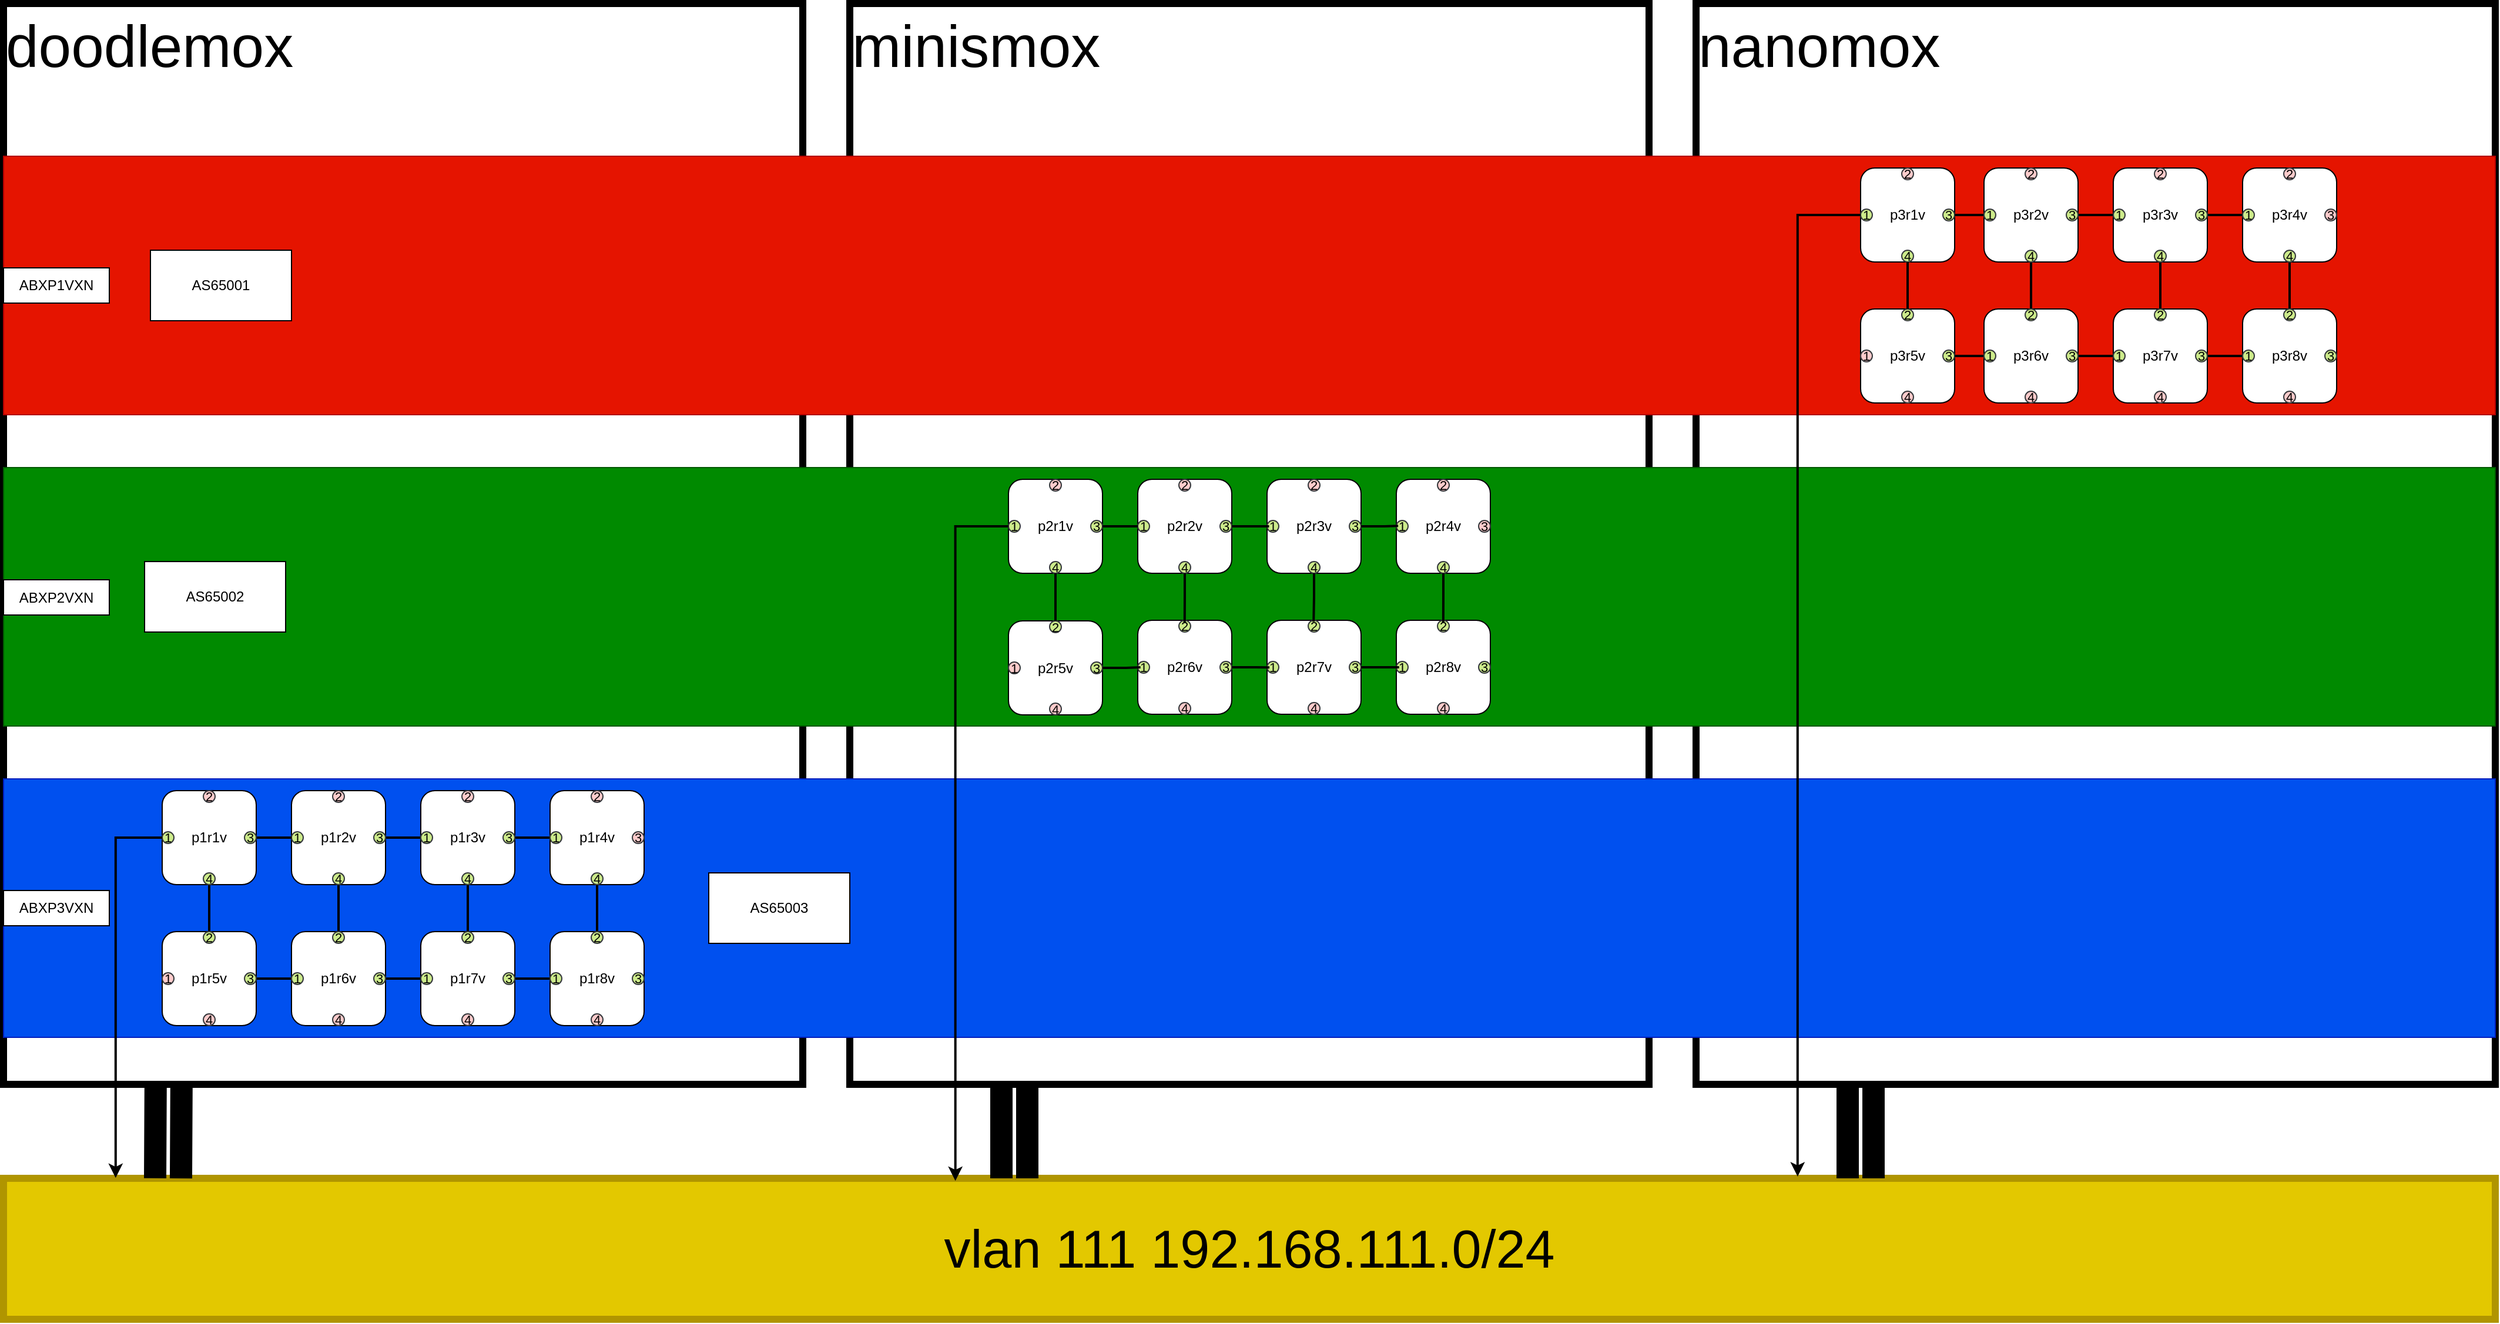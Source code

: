 <mxfile version="22.1.11" type="device" pages="2">
  <diagram name="Seite-1" id="6UvOKlu15-c2GeYOwIyS">
    <mxGraphModel dx="4298" dy="2127" grid="1" gridSize="10" guides="1" tooltips="1" connect="1" arrows="1" fold="1" page="1" pageScale="1" pageWidth="827" pageHeight="1169" math="0" shadow="0">
      <root>
        <mxCell id="0" />
        <mxCell id="1" parent="0" />
        <mxCell id="hHdZRXitBn-5caflbpVJ-1" value="doodlemox" style="rounded=0;whiteSpace=wrap;html=1;align=left;verticalAlign=top;fontSize=50;strokeWidth=6;" parent="1" vertex="1">
          <mxGeometry x="-240" y="80" width="680" height="920" as="geometry" />
        </mxCell>
        <mxCell id="hHdZRXitBn-5caflbpVJ-2" value="minismox" style="rounded=0;whiteSpace=wrap;html=1;fontSize=50;align=left;verticalAlign=top;strokeWidth=6;" parent="1" vertex="1">
          <mxGeometry x="480" y="80" width="680" height="920" as="geometry" />
        </mxCell>
        <mxCell id="hHdZRXitBn-5caflbpVJ-3" value="nanomox" style="rounded=0;whiteSpace=wrap;html=1;fontSize=50;align=left;verticalAlign=top;strokeWidth=6;" parent="1" vertex="1">
          <mxGeometry x="1200" y="80" width="680" height="920" as="geometry" />
        </mxCell>
        <mxCell id="hHdZRXitBn-5caflbpVJ-33" value="vlan 111 192.168.111.0/24" style="rounded=0;whiteSpace=wrap;html=1;fontSize=45;points=[[0,0,0,0,0],[0,0.25,0,0,0],[0,0.5,0,0,0],[0,0.75,0,0,0],[0,1,0,0,0],[0.25,0,0,0,0],[0.25,1,0,0,0],[0.5,0,0,0,0],[0.5,1,0,0,0],[0.75,0,0,0,0],[0.75,1,0,0,0],[1,0,0,0,0],[1,0.25,0,0,0],[1,0.5,0,0,0],[1,0.75,0,0,0],[1,1,0,0,0]];strokeWidth=6;fillColor=#e3c800;fontColor=#000000;strokeColor=#B09500;" parent="1" vertex="1">
          <mxGeometry x="-240" y="1080" width="2120" height="120" as="geometry" />
        </mxCell>
        <mxCell id="hHdZRXitBn-5caflbpVJ-34" value="" style="endArrow=none;html=1;rounded=0;strokeWidth=19;shape=link;entryX=0.25;entryY=1;entryDx=0;entryDy=0;exitX=0.08;exitY=0;exitDx=0;exitDy=0;exitPerimeter=0;" parent="1" edge="1">
          <mxGeometry width="50" height="50" relative="1" as="geometry">
            <mxPoint x="-100.0" y="1080" as="sourcePoint" />
            <mxPoint x="-99.6" y="1000" as="targetPoint" />
          </mxGeometry>
        </mxCell>
        <mxCell id="hHdZRXitBn-5caflbpVJ-36" value="" style="endArrow=none;html=1;rounded=0;strokeWidth=19;shape=link;entryX=0.25;entryY=1;entryDx=0;entryDy=0;" parent="1" edge="1">
          <mxGeometry width="50" height="50" relative="1" as="geometry">
            <mxPoint x="620" y="1080" as="sourcePoint" />
            <mxPoint x="620.0" y="1000" as="targetPoint" />
          </mxGeometry>
        </mxCell>
        <mxCell id="hHdZRXitBn-5caflbpVJ-37" value="" style="endArrow=none;html=1;rounded=0;strokeWidth=19;shape=link;entryX=0.25;entryY=1;entryDx=0;entryDy=0;" parent="1" edge="1">
          <mxGeometry width="50" height="50" relative="1" as="geometry">
            <mxPoint x="1340" y="1080" as="sourcePoint" />
            <mxPoint x="1340" y="1000" as="targetPoint" />
          </mxGeometry>
        </mxCell>
        <mxCell id="hHdZRXitBn-5caflbpVJ-41" value="" style="group;fillColor=#e51400;fontColor=#ffffff;strokeColor=#B20000;" parent="1" vertex="1" connectable="0">
          <mxGeometry x="-240" y="210" width="2120" height="220" as="geometry" />
        </mxCell>
        <mxCell id="hHdZRXitBn-5caflbpVJ-5" value="" style="rounded=0;whiteSpace=wrap;html=1;fillColor=#e51400;strokeColor=#B20000;fontColor=#ffffff;" parent="hHdZRXitBn-5caflbpVJ-41" vertex="1">
          <mxGeometry width="2120" height="220" as="geometry" />
        </mxCell>
        <mxCell id="hHdZRXitBn-5caflbpVJ-38" value="ABXP1VXN" style="rounded=0;whiteSpace=wrap;html=1;" parent="hHdZRXitBn-5caflbpVJ-41" vertex="1">
          <mxGeometry y="95" width="90" height="30" as="geometry" />
        </mxCell>
        <mxCell id="hHdZRXitBn-5caflbpVJ-183" value="" style="group" parent="hHdZRXitBn-5caflbpVJ-41" vertex="1" connectable="0">
          <mxGeometry x="1580" y="10" width="80" height="80" as="geometry" />
        </mxCell>
        <mxCell id="hHdZRXitBn-5caflbpVJ-25" value="p3r1v" style="rounded=1;whiteSpace=wrap;html=1;" parent="hHdZRXitBn-5caflbpVJ-183" vertex="1">
          <mxGeometry width="80" height="80" as="geometry" />
        </mxCell>
        <mxCell id="hHdZRXitBn-5caflbpVJ-74" value="1" style="ellipse;whiteSpace=wrap;html=1;aspect=fixed;fontFamily=Helvetica;fontSize=11;fillColor=#cdeb8b;strokeColor=#36393d;" parent="hHdZRXitBn-5caflbpVJ-183" vertex="1">
          <mxGeometry y="35" width="10" height="10" as="geometry" />
        </mxCell>
        <mxCell id="hHdZRXitBn-5caflbpVJ-75" value="2" style="ellipse;whiteSpace=wrap;html=1;aspect=fixed;fontFamily=Helvetica;fontSize=11;fillColor=#ffcccc;strokeColor=#36393d;" parent="hHdZRXitBn-5caflbpVJ-183" vertex="1">
          <mxGeometry x="35" width="10" height="10" as="geometry" />
        </mxCell>
        <mxCell id="hHdZRXitBn-5caflbpVJ-78" value="3" style="ellipse;whiteSpace=wrap;html=1;aspect=fixed;fontFamily=Helvetica;fontSize=11;fillColor=#cdeb8b;strokeColor=#36393d;" parent="hHdZRXitBn-5caflbpVJ-183" vertex="1">
          <mxGeometry x="70" y="35" width="10" height="10" as="geometry" />
        </mxCell>
        <mxCell id="hHdZRXitBn-5caflbpVJ-79" value="4" style="ellipse;whiteSpace=wrap;html=1;aspect=fixed;fontFamily=Helvetica;fontSize=11;fillColor=#cdeb8b;strokeColor=#36393d;" parent="hHdZRXitBn-5caflbpVJ-183" vertex="1">
          <mxGeometry x="35" y="70" width="10" height="10" as="geometry" />
        </mxCell>
        <mxCell id="hHdZRXitBn-5caflbpVJ-184" value="" style="group" parent="hHdZRXitBn-5caflbpVJ-41" vertex="1" connectable="0">
          <mxGeometry x="1580" y="130" width="80" height="80" as="geometry" />
        </mxCell>
        <mxCell id="hHdZRXitBn-5caflbpVJ-29" value="p3r5v" style="rounded=1;whiteSpace=wrap;html=1;" parent="hHdZRXitBn-5caflbpVJ-184" vertex="1">
          <mxGeometry width="80" height="80" as="geometry" />
        </mxCell>
        <mxCell id="hHdZRXitBn-5caflbpVJ-176" value="2" style="ellipse;whiteSpace=wrap;html=1;aspect=fixed;fontFamily=Helvetica;fontSize=11;fillColor=#cdeb8b;strokeColor=#36393d;" parent="hHdZRXitBn-5caflbpVJ-184" vertex="1">
          <mxGeometry x="35" width="10" height="10" as="geometry" />
        </mxCell>
        <mxCell id="hHdZRXitBn-5caflbpVJ-177" value="1" style="ellipse;whiteSpace=wrap;html=1;aspect=fixed;fontFamily=Helvetica;fontSize=11;fillColor=#ffcccc;strokeColor=#36393d;" parent="hHdZRXitBn-5caflbpVJ-184" vertex="1">
          <mxGeometry y="35" width="10" height="10" as="geometry" />
        </mxCell>
        <mxCell id="hHdZRXitBn-5caflbpVJ-178" value="4" style="ellipse;whiteSpace=wrap;html=1;aspect=fixed;fontFamily=Helvetica;fontSize=11;fillColor=#ffcccc;strokeColor=#36393d;" parent="hHdZRXitBn-5caflbpVJ-184" vertex="1">
          <mxGeometry x="35" y="70" width="10" height="10" as="geometry" />
        </mxCell>
        <mxCell id="hHdZRXitBn-5caflbpVJ-179" value="3" style="ellipse;whiteSpace=wrap;html=1;aspect=fixed;fontFamily=Helvetica;fontSize=11;fillColor=#cdeb8b;strokeColor=#36393d;" parent="hHdZRXitBn-5caflbpVJ-184" vertex="1">
          <mxGeometry x="70" y="35" width="10" height="10" as="geometry" />
        </mxCell>
        <mxCell id="hHdZRXitBn-5caflbpVJ-71" value="" style="edgeStyle=orthogonalEdgeStyle;shape=connector;rounded=0;orthogonalLoop=1;jettySize=auto;html=1;labelBackgroundColor=default;strokeColor=default;strokeWidth=2;align=center;verticalAlign=middle;fontFamily=Helvetica;fontSize=11;fontColor=default;endArrow=none;endFill=0;" parent="hHdZRXitBn-5caflbpVJ-41" source="hHdZRXitBn-5caflbpVJ-29" target="hHdZRXitBn-5caflbpVJ-25" edge="1">
          <mxGeometry relative="1" as="geometry" />
        </mxCell>
        <mxCell id="L8WDKNVMCZqGO0eqc8PA-5" value="AS65001" style="rounded=0;whiteSpace=wrap;html=1;" vertex="1" parent="hHdZRXitBn-5caflbpVJ-41">
          <mxGeometry x="125" y="80" width="120" height="60" as="geometry" />
        </mxCell>
        <mxCell id="hHdZRXitBn-5caflbpVJ-42" value="" style="group;fillColor=#008a00;fontColor=#ffffff;strokeColor=#005700;" parent="1" vertex="1" connectable="0">
          <mxGeometry x="-240" y="475" width="2120" height="220" as="geometry" />
        </mxCell>
        <mxCell id="hHdZRXitBn-5caflbpVJ-6" value="" style="rounded=0;whiteSpace=wrap;html=1;fillColor=#008a00;strokeColor=#005700;fontColor=#ffffff;" parent="hHdZRXitBn-5caflbpVJ-42" vertex="1">
          <mxGeometry width="2120" height="220" as="geometry" />
        </mxCell>
        <mxCell id="hHdZRXitBn-5caflbpVJ-39" value="ABXP2VXN" style="rounded=0;whiteSpace=wrap;html=1;" parent="hHdZRXitBn-5caflbpVJ-42" vertex="1">
          <mxGeometry y="95.5" width="90" height="30" as="geometry" />
        </mxCell>
        <mxCell id="hHdZRXitBn-5caflbpVJ-200" value="" style="group" parent="hHdZRXitBn-5caflbpVJ-42" vertex="1" connectable="0">
          <mxGeometry x="855" y="130.5" width="80" height="80" as="geometry" />
        </mxCell>
        <mxCell id="hHdZRXitBn-5caflbpVJ-21" value="p2r5v" style="rounded=1;whiteSpace=wrap;html=1;" parent="hHdZRXitBn-5caflbpVJ-200" vertex="1">
          <mxGeometry width="80" height="80" as="geometry" />
        </mxCell>
        <mxCell id="hHdZRXitBn-5caflbpVJ-156" value="1" style="ellipse;whiteSpace=wrap;html=1;aspect=fixed;fontFamily=Helvetica;fontSize=11;fillColor=#ffcccc;strokeColor=#36393d;" parent="hHdZRXitBn-5caflbpVJ-200" vertex="1">
          <mxGeometry y="35" width="10" height="10" as="geometry" />
        </mxCell>
        <mxCell id="hHdZRXitBn-5caflbpVJ-157" value="2" style="ellipse;whiteSpace=wrap;html=1;aspect=fixed;fontFamily=Helvetica;fontSize=11;fillColor=#cdeb8b;strokeColor=#36393d;" parent="hHdZRXitBn-5caflbpVJ-200" vertex="1">
          <mxGeometry x="35" width="10" height="10" as="geometry" />
        </mxCell>
        <mxCell id="hHdZRXitBn-5caflbpVJ-158" value="3" style="ellipse;whiteSpace=wrap;html=1;aspect=fixed;fontFamily=Helvetica;fontSize=11;fillColor=#cdeb8b;strokeColor=#36393d;" parent="hHdZRXitBn-5caflbpVJ-200" vertex="1">
          <mxGeometry x="70" y="35" width="10" height="10" as="geometry" />
        </mxCell>
        <mxCell id="hHdZRXitBn-5caflbpVJ-159" value="4" style="ellipse;whiteSpace=wrap;html=1;aspect=fixed;fontFamily=Helvetica;fontSize=11;fillColor=#ffcccc;strokeColor=#36393d;" parent="hHdZRXitBn-5caflbpVJ-200" vertex="1">
          <mxGeometry x="35" y="70" width="10" height="10" as="geometry" />
        </mxCell>
        <mxCell id="L8WDKNVMCZqGO0eqc8PA-6" value="AS65002" style="rounded=0;whiteSpace=wrap;html=1;" vertex="1" parent="hHdZRXitBn-5caflbpVJ-42">
          <mxGeometry x="120" y="80" width="120" height="60" as="geometry" />
        </mxCell>
        <mxCell id="hHdZRXitBn-5caflbpVJ-43" value="" style="group;fillColor=#0050ef;fontColor=#ffffff;strokeColor=#001DBC;" parent="1" vertex="1" connectable="0">
          <mxGeometry x="-240" y="740" width="2120" height="220" as="geometry" />
        </mxCell>
        <mxCell id="hHdZRXitBn-5caflbpVJ-7" value="" style="rounded=0;whiteSpace=wrap;html=1;fillColor=#0050ef;strokeColor=#001DBC;fontColor=#ffffff;" parent="hHdZRXitBn-5caflbpVJ-43" vertex="1">
          <mxGeometry width="2120" height="220" as="geometry" />
        </mxCell>
        <mxCell id="hHdZRXitBn-5caflbpVJ-40" value="ABXP3VXN" style="rounded=0;whiteSpace=wrap;html=1;" parent="hHdZRXitBn-5caflbpVJ-43" vertex="1">
          <mxGeometry y="95" width="90" height="30" as="geometry" />
        </mxCell>
        <mxCell id="L8WDKNVMCZqGO0eqc8PA-7" value="AS65003" style="rounded=0;whiteSpace=wrap;html=1;" vertex="1" parent="hHdZRXitBn-5caflbpVJ-43">
          <mxGeometry x="600" y="80" width="120" height="60" as="geometry" />
        </mxCell>
        <mxCell id="hHdZRXitBn-5caflbpVJ-44" value="" style="edgeStyle=orthogonalEdgeStyle;rounded=0;orthogonalLoop=1;jettySize=auto;html=1;endArrow=none;endFill=0;strokeWidth=2;" parent="1" source="hHdZRXitBn-5caflbpVJ-9" target="hHdZRXitBn-5caflbpVJ-13" edge="1">
          <mxGeometry relative="1" as="geometry" />
        </mxCell>
        <mxCell id="hHdZRXitBn-5caflbpVJ-46" value="" style="edgeStyle=orthogonalEdgeStyle;shape=connector;rounded=0;orthogonalLoop=1;jettySize=auto;html=1;labelBackgroundColor=default;strokeColor=default;strokeWidth=2;align=center;verticalAlign=middle;fontFamily=Helvetica;fontSize=11;fontColor=default;endArrow=none;endFill=0;" parent="1" source="hHdZRXitBn-5caflbpVJ-10" target="hHdZRXitBn-5caflbpVJ-11" edge="1">
          <mxGeometry relative="1" as="geometry" />
        </mxCell>
        <mxCell id="hHdZRXitBn-5caflbpVJ-47" value="" style="edgeStyle=orthogonalEdgeStyle;shape=connector;rounded=0;orthogonalLoop=1;jettySize=auto;html=1;labelBackgroundColor=default;strokeColor=default;strokeWidth=2;align=center;verticalAlign=middle;fontFamily=Helvetica;fontSize=11;fontColor=default;endArrow=none;endFill=0;" parent="1" source="hHdZRXitBn-5caflbpVJ-11" target="hHdZRXitBn-5caflbpVJ-12" edge="1">
          <mxGeometry relative="1" as="geometry" />
        </mxCell>
        <mxCell id="hHdZRXitBn-5caflbpVJ-48" value="" style="edgeStyle=orthogonalEdgeStyle;shape=connector;rounded=0;orthogonalLoop=1;jettySize=auto;html=1;labelBackgroundColor=default;strokeColor=default;strokeWidth=2;align=center;verticalAlign=middle;fontFamily=Helvetica;fontSize=11;fontColor=default;endArrow=none;endFill=0;" parent="1" source="hHdZRXitBn-5caflbpVJ-12" target="hHdZRXitBn-5caflbpVJ-16" edge="1">
          <mxGeometry relative="1" as="geometry" />
        </mxCell>
        <mxCell id="hHdZRXitBn-5caflbpVJ-51" value="" style="edgeStyle=orthogonalEdgeStyle;shape=connector;rounded=0;orthogonalLoop=1;jettySize=auto;html=1;labelBackgroundColor=default;strokeColor=default;strokeWidth=2;align=center;verticalAlign=middle;fontFamily=Helvetica;fontSize=11;fontColor=default;endArrow=none;endFill=0;" parent="1" source="hHdZRXitBn-5caflbpVJ-14" target="hHdZRXitBn-5caflbpVJ-13" edge="1">
          <mxGeometry relative="1" as="geometry" />
        </mxCell>
        <mxCell id="hHdZRXitBn-5caflbpVJ-52" value="" style="edgeStyle=orthogonalEdgeStyle;shape=connector;rounded=0;orthogonalLoop=1;jettySize=auto;html=1;labelBackgroundColor=default;strokeColor=default;strokeWidth=2;align=center;verticalAlign=middle;fontFamily=Helvetica;fontSize=11;fontColor=default;endArrow=none;endFill=0;" parent="1" source="hHdZRXitBn-5caflbpVJ-14" target="hHdZRXitBn-5caflbpVJ-10" edge="1">
          <mxGeometry relative="1" as="geometry" />
        </mxCell>
        <mxCell id="hHdZRXitBn-5caflbpVJ-50" value="" style="edgeStyle=orthogonalEdgeStyle;shape=connector;rounded=0;orthogonalLoop=1;jettySize=auto;html=1;labelBackgroundColor=default;strokeColor=default;strokeWidth=2;align=center;verticalAlign=middle;fontFamily=Helvetica;fontSize=11;fontColor=default;endArrow=none;endFill=0;" parent="1" source="hHdZRXitBn-5caflbpVJ-15" target="hHdZRXitBn-5caflbpVJ-14" edge="1">
          <mxGeometry relative="1" as="geometry" />
        </mxCell>
        <mxCell id="hHdZRXitBn-5caflbpVJ-53" value="" style="edgeStyle=orthogonalEdgeStyle;shape=connector;rounded=0;orthogonalLoop=1;jettySize=auto;html=1;labelBackgroundColor=default;strokeColor=default;strokeWidth=2;align=center;verticalAlign=middle;fontFamily=Helvetica;fontSize=11;fontColor=default;endArrow=none;endFill=0;" parent="1" source="hHdZRXitBn-5caflbpVJ-15" target="hHdZRXitBn-5caflbpVJ-11" edge="1">
          <mxGeometry relative="1" as="geometry" />
        </mxCell>
        <mxCell id="hHdZRXitBn-5caflbpVJ-49" value="" style="edgeStyle=orthogonalEdgeStyle;shape=connector;rounded=0;orthogonalLoop=1;jettySize=auto;html=1;labelBackgroundColor=default;strokeColor=default;strokeWidth=2;align=center;verticalAlign=middle;fontFamily=Helvetica;fontSize=11;fontColor=default;endArrow=none;endFill=0;" parent="1" source="hHdZRXitBn-5caflbpVJ-16" target="hHdZRXitBn-5caflbpVJ-15" edge="1">
          <mxGeometry relative="1" as="geometry" />
        </mxCell>
        <mxCell id="hHdZRXitBn-5caflbpVJ-64" value="" style="edgeStyle=orthogonalEdgeStyle;shape=connector;rounded=0;orthogonalLoop=1;jettySize=auto;html=1;labelBackgroundColor=default;strokeColor=default;strokeWidth=2;align=center;verticalAlign=middle;fontFamily=Helvetica;fontSize=11;fontColor=default;endArrow=none;endFill=0;" parent="1" source="hHdZRXitBn-5caflbpVJ-25" target="hHdZRXitBn-5caflbpVJ-26" edge="1">
          <mxGeometry relative="1" as="geometry" />
        </mxCell>
        <mxCell id="hHdZRXitBn-5caflbpVJ-65" value="" style="edgeStyle=orthogonalEdgeStyle;shape=connector;rounded=0;orthogonalLoop=1;jettySize=auto;html=1;labelBackgroundColor=default;strokeColor=default;strokeWidth=2;align=center;verticalAlign=middle;fontFamily=Helvetica;fontSize=11;fontColor=default;endArrow=none;endFill=0;" parent="1" source="hHdZRXitBn-5caflbpVJ-26" target="hHdZRXitBn-5caflbpVJ-27" edge="1">
          <mxGeometry relative="1" as="geometry" />
        </mxCell>
        <mxCell id="hHdZRXitBn-5caflbpVJ-66" value="" style="edgeStyle=orthogonalEdgeStyle;shape=connector;rounded=0;orthogonalLoop=1;jettySize=auto;html=1;labelBackgroundColor=default;strokeColor=default;strokeWidth=2;align=center;verticalAlign=middle;fontFamily=Helvetica;fontSize=11;fontColor=default;endArrow=none;endFill=0;" parent="1" source="hHdZRXitBn-5caflbpVJ-27" target="hHdZRXitBn-5caflbpVJ-28" edge="1">
          <mxGeometry relative="1" as="geometry" />
        </mxCell>
        <mxCell id="hHdZRXitBn-5caflbpVJ-67" value="" style="edgeStyle=orthogonalEdgeStyle;shape=connector;rounded=0;orthogonalLoop=1;jettySize=auto;html=1;labelBackgroundColor=default;strokeColor=default;strokeWidth=2;align=center;verticalAlign=middle;fontFamily=Helvetica;fontSize=11;fontColor=default;endArrow=none;endFill=0;" parent="1" source="hHdZRXitBn-5caflbpVJ-28" target="hHdZRXitBn-5caflbpVJ-32" edge="1">
          <mxGeometry relative="1" as="geometry" />
        </mxCell>
        <mxCell id="hHdZRXitBn-5caflbpVJ-70" value="" style="edgeStyle=orthogonalEdgeStyle;shape=connector;rounded=0;orthogonalLoop=1;jettySize=auto;html=1;labelBackgroundColor=default;strokeColor=default;strokeWidth=2;align=center;verticalAlign=middle;fontFamily=Helvetica;fontSize=11;fontColor=default;endArrow=none;endFill=0;" parent="1" source="hHdZRXitBn-5caflbpVJ-30" target="hHdZRXitBn-5caflbpVJ-29" edge="1">
          <mxGeometry relative="1" as="geometry" />
        </mxCell>
        <mxCell id="hHdZRXitBn-5caflbpVJ-72" value="" style="edgeStyle=orthogonalEdgeStyle;shape=connector;rounded=0;orthogonalLoop=1;jettySize=auto;html=1;labelBackgroundColor=default;strokeColor=default;strokeWidth=2;align=center;verticalAlign=middle;fontFamily=Helvetica;fontSize=11;fontColor=default;endArrow=none;endFill=0;" parent="1" source="hHdZRXitBn-5caflbpVJ-30" target="hHdZRXitBn-5caflbpVJ-26" edge="1">
          <mxGeometry relative="1" as="geometry" />
        </mxCell>
        <mxCell id="hHdZRXitBn-5caflbpVJ-69" value="" style="edgeStyle=orthogonalEdgeStyle;shape=connector;rounded=0;orthogonalLoop=1;jettySize=auto;html=1;labelBackgroundColor=default;strokeColor=default;strokeWidth=2;align=center;verticalAlign=middle;fontFamily=Helvetica;fontSize=11;fontColor=default;endArrow=none;endFill=0;" parent="1" source="hHdZRXitBn-5caflbpVJ-31" target="hHdZRXitBn-5caflbpVJ-30" edge="1">
          <mxGeometry relative="1" as="geometry" />
        </mxCell>
        <mxCell id="hHdZRXitBn-5caflbpVJ-73" value="" style="edgeStyle=orthogonalEdgeStyle;shape=connector;rounded=0;orthogonalLoop=1;jettySize=auto;html=1;labelBackgroundColor=default;strokeColor=default;strokeWidth=2;align=center;verticalAlign=middle;fontFamily=Helvetica;fontSize=11;fontColor=default;endArrow=none;endFill=0;" parent="1" source="hHdZRXitBn-5caflbpVJ-31" target="hHdZRXitBn-5caflbpVJ-27" edge="1">
          <mxGeometry relative="1" as="geometry" />
        </mxCell>
        <mxCell id="hHdZRXitBn-5caflbpVJ-68" value="" style="edgeStyle=orthogonalEdgeStyle;shape=connector;rounded=0;orthogonalLoop=1;jettySize=auto;html=1;labelBackgroundColor=default;strokeColor=default;strokeWidth=2;align=center;verticalAlign=middle;fontFamily=Helvetica;fontSize=11;fontColor=default;endArrow=none;endFill=0;" parent="1" source="hHdZRXitBn-5caflbpVJ-32" target="hHdZRXitBn-5caflbpVJ-31" edge="1">
          <mxGeometry relative="1" as="geometry" />
        </mxCell>
        <mxCell id="hHdZRXitBn-5caflbpVJ-180" value="" style="group" parent="1" vertex="1" connectable="0">
          <mxGeometry x="1665" y="220" width="80" height="80" as="geometry" />
        </mxCell>
        <mxCell id="hHdZRXitBn-5caflbpVJ-28" value="p3r4v" style="rounded=1;whiteSpace=wrap;html=1;" parent="hHdZRXitBn-5caflbpVJ-180" vertex="1">
          <mxGeometry width="80" height="80" as="geometry" />
        </mxCell>
        <mxCell id="hHdZRXitBn-5caflbpVJ-128" value="1" style="ellipse;whiteSpace=wrap;html=1;aspect=fixed;fontFamily=Helvetica;fontSize=11;fillColor=#cdeb8b;strokeColor=#36393d;" parent="hHdZRXitBn-5caflbpVJ-180" vertex="1">
          <mxGeometry y="35" width="10" height="10" as="geometry" />
        </mxCell>
        <mxCell id="hHdZRXitBn-5caflbpVJ-129" value="2" style="ellipse;whiteSpace=wrap;html=1;aspect=fixed;fontFamily=Helvetica;fontSize=11;fillColor=#ffcccc;strokeColor=#36393d;" parent="hHdZRXitBn-5caflbpVJ-180" vertex="1">
          <mxGeometry x="35" width="10" height="10" as="geometry" />
        </mxCell>
        <mxCell id="hHdZRXitBn-5caflbpVJ-130" value="3" style="ellipse;whiteSpace=wrap;html=1;aspect=fixed;fontFamily=Helvetica;fontSize=11;fillColor=#ffcccc;strokeColor=#36393d;" parent="hHdZRXitBn-5caflbpVJ-180" vertex="1">
          <mxGeometry x="70" y="35" width="10" height="10" as="geometry" />
        </mxCell>
        <mxCell id="hHdZRXitBn-5caflbpVJ-131" value="4" style="ellipse;whiteSpace=wrap;html=1;aspect=fixed;fontFamily=Helvetica;fontSize=11;fillColor=#cdeb8b;strokeColor=#36393d;" parent="hHdZRXitBn-5caflbpVJ-180" vertex="1">
          <mxGeometry x="35" y="70" width="10" height="10" as="geometry" />
        </mxCell>
        <mxCell id="hHdZRXitBn-5caflbpVJ-181" value="" style="group" parent="1" vertex="1" connectable="0">
          <mxGeometry x="1555" y="220" width="80" height="80" as="geometry" />
        </mxCell>
        <mxCell id="hHdZRXitBn-5caflbpVJ-27" value="p3r3v" style="rounded=1;whiteSpace=wrap;html=1;" parent="hHdZRXitBn-5caflbpVJ-181" vertex="1">
          <mxGeometry width="80" height="80" as="geometry" />
        </mxCell>
        <mxCell id="hHdZRXitBn-5caflbpVJ-92" value="1" style="ellipse;whiteSpace=wrap;html=1;aspect=fixed;fontFamily=Helvetica;fontSize=11;fillColor=#cdeb8b;strokeColor=#36393d;" parent="hHdZRXitBn-5caflbpVJ-181" vertex="1">
          <mxGeometry y="35" width="10" height="10" as="geometry" />
        </mxCell>
        <mxCell id="hHdZRXitBn-5caflbpVJ-93" value="2" style="ellipse;whiteSpace=wrap;html=1;aspect=fixed;fontFamily=Helvetica;fontSize=11;fillColor=#ffcccc;strokeColor=#36393d;" parent="hHdZRXitBn-5caflbpVJ-181" vertex="1">
          <mxGeometry x="35" width="10" height="10" as="geometry" />
        </mxCell>
        <mxCell id="hHdZRXitBn-5caflbpVJ-94" value="3" style="ellipse;whiteSpace=wrap;html=1;aspect=fixed;fontFamily=Helvetica;fontSize=11;fillColor=#cdeb8b;strokeColor=#36393d;" parent="hHdZRXitBn-5caflbpVJ-181" vertex="1">
          <mxGeometry x="70" y="35" width="10" height="10" as="geometry" />
        </mxCell>
        <mxCell id="hHdZRXitBn-5caflbpVJ-95" value="4" style="ellipse;whiteSpace=wrap;html=1;aspect=fixed;fontFamily=Helvetica;fontSize=11;fillColor=#cdeb8b;strokeColor=#36393d;" parent="hHdZRXitBn-5caflbpVJ-181" vertex="1">
          <mxGeometry x="35" y="70" width="10" height="10" as="geometry" />
        </mxCell>
        <mxCell id="hHdZRXitBn-5caflbpVJ-182" value="" style="group" parent="1" vertex="1" connectable="0">
          <mxGeometry x="1445" y="220" width="80" height="80" as="geometry" />
        </mxCell>
        <mxCell id="hHdZRXitBn-5caflbpVJ-26" value="p3r2v" style="rounded=1;whiteSpace=wrap;html=1;" parent="hHdZRXitBn-5caflbpVJ-182" vertex="1">
          <mxGeometry width="80" height="80" as="geometry" />
        </mxCell>
        <mxCell id="hHdZRXitBn-5caflbpVJ-82" value="1" style="ellipse;whiteSpace=wrap;html=1;aspect=fixed;fontFamily=Helvetica;fontSize=11;fillColor=#cdeb8b;strokeColor=#36393d;" parent="hHdZRXitBn-5caflbpVJ-182" vertex="1">
          <mxGeometry y="35" width="10" height="10" as="geometry" />
        </mxCell>
        <mxCell id="hHdZRXitBn-5caflbpVJ-83" value="2" style="ellipse;whiteSpace=wrap;html=1;aspect=fixed;fontFamily=Helvetica;fontSize=11;fillColor=#ffcccc;strokeColor=#36393d;" parent="hHdZRXitBn-5caflbpVJ-182" vertex="1">
          <mxGeometry x="35" width="10" height="10" as="geometry" />
        </mxCell>
        <mxCell id="hHdZRXitBn-5caflbpVJ-84" value="3" style="ellipse;whiteSpace=wrap;html=1;aspect=fixed;fontFamily=Helvetica;fontSize=11;fillColor=#cdeb8b;strokeColor=#36393d;" parent="hHdZRXitBn-5caflbpVJ-182" vertex="1">
          <mxGeometry x="70" y="35" width="10" height="10" as="geometry" />
        </mxCell>
        <mxCell id="hHdZRXitBn-5caflbpVJ-85" value="4" style="ellipse;whiteSpace=wrap;html=1;aspect=fixed;fontFamily=Helvetica;fontSize=11;fillColor=#cdeb8b;strokeColor=#36393d;" parent="hHdZRXitBn-5caflbpVJ-182" vertex="1">
          <mxGeometry x="35" y="70" width="10" height="10" as="geometry" />
        </mxCell>
        <mxCell id="hHdZRXitBn-5caflbpVJ-185" value="" style="group" parent="1" vertex="1" connectable="0">
          <mxGeometry x="1445" y="340" width="80" height="80" as="geometry" />
        </mxCell>
        <mxCell id="hHdZRXitBn-5caflbpVJ-30" value="p3r6v" style="rounded=1;whiteSpace=wrap;html=1;" parent="hHdZRXitBn-5caflbpVJ-185" vertex="1">
          <mxGeometry width="80" height="80" as="geometry" />
        </mxCell>
        <mxCell id="hHdZRXitBn-5caflbpVJ-140" value="1" style="ellipse;whiteSpace=wrap;html=1;aspect=fixed;fontFamily=Helvetica;fontSize=11;fillColor=#cdeb8b;strokeColor=#36393d;" parent="hHdZRXitBn-5caflbpVJ-185" vertex="1">
          <mxGeometry y="35" width="10" height="10" as="geometry" />
        </mxCell>
        <mxCell id="hHdZRXitBn-5caflbpVJ-141" value="2" style="ellipse;whiteSpace=wrap;html=1;aspect=fixed;fontFamily=Helvetica;fontSize=11;fillColor=#cdeb8b;strokeColor=#36393d;" parent="hHdZRXitBn-5caflbpVJ-185" vertex="1">
          <mxGeometry x="35" width="10" height="10" as="geometry" />
        </mxCell>
        <mxCell id="hHdZRXitBn-5caflbpVJ-142" value="3" style="ellipse;whiteSpace=wrap;html=1;aspect=fixed;fontFamily=Helvetica;fontSize=11;fillColor=#cdeb8b;strokeColor=#36393d;" parent="hHdZRXitBn-5caflbpVJ-185" vertex="1">
          <mxGeometry x="70" y="35" width="10" height="10" as="geometry" />
        </mxCell>
        <mxCell id="hHdZRXitBn-5caflbpVJ-143" value="4" style="ellipse;whiteSpace=wrap;html=1;aspect=fixed;fontFamily=Helvetica;fontSize=11;fillColor=#ffcccc;strokeColor=#36393d;" parent="hHdZRXitBn-5caflbpVJ-185" vertex="1">
          <mxGeometry x="35" y="70" width="10" height="10" as="geometry" />
        </mxCell>
        <mxCell id="hHdZRXitBn-5caflbpVJ-186" value="" style="group" parent="1" vertex="1" connectable="0">
          <mxGeometry x="1555" y="340" width="80" height="80" as="geometry" />
        </mxCell>
        <mxCell id="hHdZRXitBn-5caflbpVJ-31" value="p3r7v" style="rounded=1;whiteSpace=wrap;html=1;" parent="hHdZRXitBn-5caflbpVJ-186" vertex="1">
          <mxGeometry width="80" height="80" as="geometry" />
        </mxCell>
        <mxCell id="hHdZRXitBn-5caflbpVJ-136" value="1" style="ellipse;whiteSpace=wrap;html=1;aspect=fixed;fontFamily=Helvetica;fontSize=11;fillColor=#cdeb8b;strokeColor=#36393d;" parent="hHdZRXitBn-5caflbpVJ-186" vertex="1">
          <mxGeometry y="35" width="10" height="10" as="geometry" />
        </mxCell>
        <mxCell id="hHdZRXitBn-5caflbpVJ-137" value="2" style="ellipse;whiteSpace=wrap;html=1;aspect=fixed;fontFamily=Helvetica;fontSize=11;fillColor=#cdeb8b;strokeColor=#36393d;" parent="hHdZRXitBn-5caflbpVJ-186" vertex="1">
          <mxGeometry x="35" width="10" height="10" as="geometry" />
        </mxCell>
        <mxCell id="hHdZRXitBn-5caflbpVJ-138" value="3" style="ellipse;whiteSpace=wrap;html=1;aspect=fixed;fontFamily=Helvetica;fontSize=11;fillColor=#cdeb8b;strokeColor=#36393d;" parent="hHdZRXitBn-5caflbpVJ-186" vertex="1">
          <mxGeometry x="70" y="35" width="10" height="10" as="geometry" />
        </mxCell>
        <mxCell id="hHdZRXitBn-5caflbpVJ-139" value="4" style="ellipse;whiteSpace=wrap;html=1;aspect=fixed;fontFamily=Helvetica;fontSize=11;fillColor=#ffcccc;strokeColor=#36393d;" parent="hHdZRXitBn-5caflbpVJ-186" vertex="1">
          <mxGeometry x="35" y="70" width="10" height="10" as="geometry" />
        </mxCell>
        <mxCell id="hHdZRXitBn-5caflbpVJ-187" value="" style="group" parent="1" vertex="1" connectable="0">
          <mxGeometry x="1665" y="340" width="80" height="80" as="geometry" />
        </mxCell>
        <mxCell id="hHdZRXitBn-5caflbpVJ-32" value="p3r8v" style="rounded=1;whiteSpace=wrap;html=1;" parent="hHdZRXitBn-5caflbpVJ-187" vertex="1">
          <mxGeometry width="80" height="80" as="geometry" />
        </mxCell>
        <mxCell id="hHdZRXitBn-5caflbpVJ-132" value="2" style="ellipse;whiteSpace=wrap;html=1;aspect=fixed;fontFamily=Helvetica;fontSize=11;fillColor=#cdeb8b;strokeColor=#36393d;" parent="hHdZRXitBn-5caflbpVJ-187" vertex="1">
          <mxGeometry x="35" width="10" height="10" as="geometry" />
        </mxCell>
        <mxCell id="hHdZRXitBn-5caflbpVJ-133" value="1" style="ellipse;whiteSpace=wrap;html=1;aspect=fixed;fontFamily=Helvetica;fontSize=11;fillColor=#cdeb8b;strokeColor=#36393d;" parent="hHdZRXitBn-5caflbpVJ-187" vertex="1">
          <mxGeometry y="35" width="10" height="10" as="geometry" />
        </mxCell>
        <mxCell id="hHdZRXitBn-5caflbpVJ-134" value="3" style="ellipse;whiteSpace=wrap;html=1;aspect=fixed;fontFamily=Helvetica;fontSize=11;fillColor=#cdeb8b;strokeColor=#36393d;" parent="hHdZRXitBn-5caflbpVJ-187" vertex="1">
          <mxGeometry x="70" y="35" width="10" height="10" as="geometry" />
        </mxCell>
        <mxCell id="hHdZRXitBn-5caflbpVJ-135" value="4" style="ellipse;whiteSpace=wrap;html=1;aspect=fixed;fontFamily=Helvetica;fontSize=11;fillColor=#ffcccc;strokeColor=#36393d;" parent="hHdZRXitBn-5caflbpVJ-187" vertex="1">
          <mxGeometry x="35" y="70" width="10" height="10" as="geometry" />
        </mxCell>
        <mxCell id="hHdZRXitBn-5caflbpVJ-188" value="" style="group" parent="1" vertex="1" connectable="0">
          <mxGeometry x="945" y="485" width="80" height="80" as="geometry" />
        </mxCell>
        <mxCell id="hHdZRXitBn-5caflbpVJ-20" value="p2r4v" style="rounded=1;whiteSpace=wrap;html=1;" parent="hHdZRXitBn-5caflbpVJ-188" vertex="1">
          <mxGeometry width="80" height="80" as="geometry" />
        </mxCell>
        <mxCell id="hHdZRXitBn-5caflbpVJ-120" value="1" style="ellipse;whiteSpace=wrap;html=1;aspect=fixed;fontFamily=Helvetica;fontSize=11;fillColor=#cdeb8b;strokeColor=#36393d;" parent="hHdZRXitBn-5caflbpVJ-188" vertex="1">
          <mxGeometry y="35" width="10" height="10" as="geometry" />
        </mxCell>
        <mxCell id="hHdZRXitBn-5caflbpVJ-121" value="2" style="ellipse;whiteSpace=wrap;html=1;aspect=fixed;fontFamily=Helvetica;fontSize=11;fillColor=#ffcccc;strokeColor=#36393d;" parent="hHdZRXitBn-5caflbpVJ-188" vertex="1">
          <mxGeometry x="35" width="10" height="10" as="geometry" />
        </mxCell>
        <mxCell id="hHdZRXitBn-5caflbpVJ-122" value="3" style="ellipse;whiteSpace=wrap;html=1;aspect=fixed;fontFamily=Helvetica;fontSize=11;fillColor=#ffcccc;strokeColor=#36393d;" parent="hHdZRXitBn-5caflbpVJ-188" vertex="1">
          <mxGeometry x="70" y="35" width="10" height="10" as="geometry" />
        </mxCell>
        <mxCell id="hHdZRXitBn-5caflbpVJ-123" value="4" style="ellipse;whiteSpace=wrap;html=1;aspect=fixed;fontFamily=Helvetica;fontSize=11;fillColor=#cdeb8b;strokeColor=#36393d;" parent="hHdZRXitBn-5caflbpVJ-188" vertex="1">
          <mxGeometry x="35" y="70" width="10" height="10" as="geometry" />
        </mxCell>
        <mxCell id="hHdZRXitBn-5caflbpVJ-189" value="" style="group" parent="1" vertex="1" connectable="0">
          <mxGeometry x="945" y="605" width="80" height="80" as="geometry" />
        </mxCell>
        <mxCell id="hHdZRXitBn-5caflbpVJ-24" value="p2r8v" style="rounded=1;whiteSpace=wrap;html=1;" parent="hHdZRXitBn-5caflbpVJ-189" vertex="1">
          <mxGeometry width="80" height="80" as="geometry" />
        </mxCell>
        <mxCell id="hHdZRXitBn-5caflbpVJ-144" value="1" style="ellipse;whiteSpace=wrap;html=1;aspect=fixed;fontFamily=Helvetica;fontSize=11;fillColor=#cdeb8b;strokeColor=#36393d;" parent="hHdZRXitBn-5caflbpVJ-189" vertex="1">
          <mxGeometry y="35" width="10" height="10" as="geometry" />
        </mxCell>
        <mxCell id="hHdZRXitBn-5caflbpVJ-145" value="2" style="ellipse;whiteSpace=wrap;html=1;aspect=fixed;fontFamily=Helvetica;fontSize=11;fillColor=#cdeb8b;strokeColor=#36393d;" parent="hHdZRXitBn-5caflbpVJ-189" vertex="1">
          <mxGeometry x="35" width="10" height="10" as="geometry" />
        </mxCell>
        <mxCell id="hHdZRXitBn-5caflbpVJ-146" value="3" style="ellipse;whiteSpace=wrap;html=1;aspect=fixed;fontFamily=Helvetica;fontSize=11;fillColor=#cdeb8b;strokeColor=#36393d;" parent="hHdZRXitBn-5caflbpVJ-189" vertex="1">
          <mxGeometry x="70" y="35" width="10" height="10" as="geometry" />
        </mxCell>
        <mxCell id="hHdZRXitBn-5caflbpVJ-147" value="4" style="ellipse;whiteSpace=wrap;html=1;aspect=fixed;fontFamily=Helvetica;fontSize=11;fillColor=#ffcccc;strokeColor=#36393d;" parent="hHdZRXitBn-5caflbpVJ-189" vertex="1">
          <mxGeometry x="35" y="70" width="10" height="10" as="geometry" />
        </mxCell>
        <mxCell id="hHdZRXitBn-5caflbpVJ-190" value="" style="group" parent="1" vertex="1" connectable="0">
          <mxGeometry x="835" y="605" width="80" height="80" as="geometry" />
        </mxCell>
        <mxCell id="hHdZRXitBn-5caflbpVJ-23" value="p2r7v" style="rounded=1;whiteSpace=wrap;html=1;" parent="hHdZRXitBn-5caflbpVJ-190" vertex="1">
          <mxGeometry width="80" height="80" as="geometry" />
        </mxCell>
        <mxCell id="hHdZRXitBn-5caflbpVJ-148" value="1" style="ellipse;whiteSpace=wrap;html=1;aspect=fixed;fontFamily=Helvetica;fontSize=11;fillColor=#cdeb8b;strokeColor=#36393d;" parent="hHdZRXitBn-5caflbpVJ-190" vertex="1">
          <mxGeometry y="35" width="10" height="10" as="geometry" />
        </mxCell>
        <mxCell id="hHdZRXitBn-5caflbpVJ-149" value="2" style="ellipse;whiteSpace=wrap;html=1;aspect=fixed;fontFamily=Helvetica;fontSize=11;fillColor=#cdeb8b;strokeColor=#36393d;" parent="hHdZRXitBn-5caflbpVJ-190" vertex="1">
          <mxGeometry x="35" width="10" height="10" as="geometry" />
        </mxCell>
        <mxCell id="hHdZRXitBn-5caflbpVJ-150" value="3" style="ellipse;whiteSpace=wrap;html=1;aspect=fixed;fontFamily=Helvetica;fontSize=11;fillColor=#cdeb8b;strokeColor=#36393d;" parent="hHdZRXitBn-5caflbpVJ-190" vertex="1">
          <mxGeometry x="70" y="35" width="10" height="10" as="geometry" />
        </mxCell>
        <mxCell id="hHdZRXitBn-5caflbpVJ-151" value="4" style="ellipse;whiteSpace=wrap;html=1;aspect=fixed;fontFamily=Helvetica;fontSize=11;fillColor=#ffcccc;strokeColor=#36393d;" parent="hHdZRXitBn-5caflbpVJ-190" vertex="1">
          <mxGeometry x="35" y="70" width="10" height="10" as="geometry" />
        </mxCell>
        <mxCell id="hHdZRXitBn-5caflbpVJ-197" value="" style="group" parent="1" vertex="1" connectable="0">
          <mxGeometry x="835" y="485" width="80" height="80" as="geometry" />
        </mxCell>
        <mxCell id="hHdZRXitBn-5caflbpVJ-19" value="p2r3v" style="rounded=1;whiteSpace=wrap;html=1;" parent="hHdZRXitBn-5caflbpVJ-197" vertex="1">
          <mxGeometry width="80" height="80" as="geometry" />
        </mxCell>
        <mxCell id="hHdZRXitBn-5caflbpVJ-96" value="1" style="ellipse;whiteSpace=wrap;html=1;aspect=fixed;fontFamily=Helvetica;fontSize=11;fillColor=#cdeb8b;strokeColor=#36393d;" parent="hHdZRXitBn-5caflbpVJ-197" vertex="1">
          <mxGeometry y="35" width="10" height="10" as="geometry" />
        </mxCell>
        <mxCell id="hHdZRXitBn-5caflbpVJ-97" value="2" style="ellipse;whiteSpace=wrap;html=1;aspect=fixed;fontFamily=Helvetica;fontSize=11;fillColor=#ffcccc;strokeColor=#36393d;" parent="hHdZRXitBn-5caflbpVJ-197" vertex="1">
          <mxGeometry x="35" width="10" height="10" as="geometry" />
        </mxCell>
        <mxCell id="hHdZRXitBn-5caflbpVJ-98" value="3" style="ellipse;whiteSpace=wrap;html=1;aspect=fixed;fontFamily=Helvetica;fontSize=11;fillColor=#cdeb8b;strokeColor=#36393d;" parent="hHdZRXitBn-5caflbpVJ-197" vertex="1">
          <mxGeometry x="70" y="35" width="10" height="10" as="geometry" />
        </mxCell>
        <mxCell id="hHdZRXitBn-5caflbpVJ-99" value="4" style="ellipse;whiteSpace=wrap;html=1;aspect=fixed;fontFamily=Helvetica;fontSize=11;fillColor=#cdeb8b;strokeColor=#36393d;" parent="hHdZRXitBn-5caflbpVJ-197" vertex="1">
          <mxGeometry x="35" y="70" width="10" height="10" as="geometry" />
        </mxCell>
        <mxCell id="hHdZRXitBn-5caflbpVJ-198" value="" style="group" parent="1" vertex="1" connectable="0">
          <mxGeometry x="725" y="485" width="80" height="80" as="geometry" />
        </mxCell>
        <mxCell id="hHdZRXitBn-5caflbpVJ-18" value="p2r2v" style="rounded=1;whiteSpace=wrap;html=1;" parent="hHdZRXitBn-5caflbpVJ-198" vertex="1">
          <mxGeometry width="80" height="80" as="geometry" />
        </mxCell>
        <mxCell id="hHdZRXitBn-5caflbpVJ-100" value="1" style="ellipse;whiteSpace=wrap;html=1;aspect=fixed;fontFamily=Helvetica;fontSize=11;fillColor=#cdeb8b;strokeColor=#36393d;" parent="hHdZRXitBn-5caflbpVJ-198" vertex="1">
          <mxGeometry y="35" width="10" height="10" as="geometry" />
        </mxCell>
        <mxCell id="hHdZRXitBn-5caflbpVJ-101" value="2" style="ellipse;whiteSpace=wrap;html=1;aspect=fixed;fontFamily=Helvetica;fontSize=11;fillColor=#ffcccc;strokeColor=#36393d;" parent="hHdZRXitBn-5caflbpVJ-198" vertex="1">
          <mxGeometry x="35" width="10" height="10" as="geometry" />
        </mxCell>
        <mxCell id="hHdZRXitBn-5caflbpVJ-102" value="3" style="ellipse;whiteSpace=wrap;html=1;aspect=fixed;fontFamily=Helvetica;fontSize=11;fillColor=#cdeb8b;strokeColor=#36393d;" parent="hHdZRXitBn-5caflbpVJ-198" vertex="1">
          <mxGeometry x="70" y="35" width="10" height="10" as="geometry" />
        </mxCell>
        <mxCell id="hHdZRXitBn-5caflbpVJ-103" value="4" style="ellipse;whiteSpace=wrap;html=1;aspect=fixed;fontFamily=Helvetica;fontSize=11;fillColor=#cdeb8b;strokeColor=#36393d;" parent="hHdZRXitBn-5caflbpVJ-198" vertex="1">
          <mxGeometry x="35" y="70" width="10" height="10" as="geometry" />
        </mxCell>
        <mxCell id="hHdZRXitBn-5caflbpVJ-199" value="" style="group" parent="1" vertex="1" connectable="0">
          <mxGeometry x="725" y="605" width="80" height="80" as="geometry" />
        </mxCell>
        <mxCell id="hHdZRXitBn-5caflbpVJ-22" value="p2r6v" style="rounded=1;whiteSpace=wrap;html=1;" parent="hHdZRXitBn-5caflbpVJ-199" vertex="1">
          <mxGeometry width="80" height="80" as="geometry" />
        </mxCell>
        <mxCell id="hHdZRXitBn-5caflbpVJ-152" value="1" style="ellipse;whiteSpace=wrap;html=1;aspect=fixed;fontFamily=Helvetica;fontSize=11;fillColor=#cdeb8b;strokeColor=#36393d;" parent="hHdZRXitBn-5caflbpVJ-199" vertex="1">
          <mxGeometry y="35" width="10" height="10" as="geometry" />
        </mxCell>
        <mxCell id="hHdZRXitBn-5caflbpVJ-153" value="2" style="ellipse;whiteSpace=wrap;html=1;aspect=fixed;fontFamily=Helvetica;fontSize=11;fillColor=#cdeb8b;strokeColor=#36393d;" parent="hHdZRXitBn-5caflbpVJ-199" vertex="1">
          <mxGeometry x="35" width="10" height="10" as="geometry" />
        </mxCell>
        <mxCell id="hHdZRXitBn-5caflbpVJ-154" value="3" style="ellipse;whiteSpace=wrap;html=1;aspect=fixed;fontFamily=Helvetica;fontSize=11;fillColor=#cdeb8b;strokeColor=#36393d;" parent="hHdZRXitBn-5caflbpVJ-199" vertex="1">
          <mxGeometry x="70" y="35" width="10" height="10" as="geometry" />
        </mxCell>
        <mxCell id="hHdZRXitBn-5caflbpVJ-155" value="4" style="ellipse;whiteSpace=wrap;html=1;aspect=fixed;fontFamily=Helvetica;fontSize=11;fillColor=#ffcccc;strokeColor=#36393d;" parent="hHdZRXitBn-5caflbpVJ-199" vertex="1">
          <mxGeometry x="35" y="70" width="10" height="10" as="geometry" />
        </mxCell>
        <mxCell id="hHdZRXitBn-5caflbpVJ-201" value="" style="group" parent="1" vertex="1" connectable="0">
          <mxGeometry x="615" y="485" width="80" height="80" as="geometry" />
        </mxCell>
        <mxCell id="hHdZRXitBn-5caflbpVJ-17" value="p2r1v" style="rounded=1;whiteSpace=wrap;html=1;" parent="hHdZRXitBn-5caflbpVJ-201" vertex="1">
          <mxGeometry width="80" height="80" as="geometry" />
        </mxCell>
        <mxCell id="hHdZRXitBn-5caflbpVJ-112" value="1" style="ellipse;whiteSpace=wrap;html=1;aspect=fixed;fontFamily=Helvetica;fontSize=11;fillColor=#cdeb8b;strokeColor=#36393d;" parent="hHdZRXitBn-5caflbpVJ-201" vertex="1">
          <mxGeometry y="35" width="10" height="10" as="geometry" />
        </mxCell>
        <mxCell id="hHdZRXitBn-5caflbpVJ-113" value="2" style="ellipse;whiteSpace=wrap;html=1;aspect=fixed;fontFamily=Helvetica;fontSize=11;fillColor=#ffcccc;strokeColor=#36393d;" parent="hHdZRXitBn-5caflbpVJ-201" vertex="1">
          <mxGeometry x="35" width="10" height="10" as="geometry" />
        </mxCell>
        <mxCell id="hHdZRXitBn-5caflbpVJ-114" value="3" style="ellipse;whiteSpace=wrap;html=1;aspect=fixed;fontFamily=Helvetica;fontSize=11;fillColor=#cdeb8b;strokeColor=#36393d;" parent="hHdZRXitBn-5caflbpVJ-201" vertex="1">
          <mxGeometry x="70" y="35" width="10" height="10" as="geometry" />
        </mxCell>
        <mxCell id="hHdZRXitBn-5caflbpVJ-115" value="4" style="ellipse;whiteSpace=wrap;html=1;aspect=fixed;fontFamily=Helvetica;fontSize=11;fillColor=#cdeb8b;strokeColor=#36393d;" parent="hHdZRXitBn-5caflbpVJ-201" vertex="1">
          <mxGeometry x="35" y="70" width="10" height="10" as="geometry" />
        </mxCell>
        <mxCell id="hHdZRXitBn-5caflbpVJ-202" value="" style="group" parent="1" vertex="1" connectable="0">
          <mxGeometry x="225" y="750" width="80" height="80" as="geometry" />
        </mxCell>
        <mxCell id="hHdZRXitBn-5caflbpVJ-12" value="p1r4v" style="rounded=1;whiteSpace=wrap;html=1;" parent="hHdZRXitBn-5caflbpVJ-202" vertex="1">
          <mxGeometry width="80" height="80" as="geometry" />
        </mxCell>
        <mxCell id="hHdZRXitBn-5caflbpVJ-124" value="1" style="ellipse;whiteSpace=wrap;html=1;aspect=fixed;fontFamily=Helvetica;fontSize=11;fillColor=#cdeb8b;strokeColor=#36393d;" parent="hHdZRXitBn-5caflbpVJ-202" vertex="1">
          <mxGeometry y="35" width="10" height="10" as="geometry" />
        </mxCell>
        <mxCell id="hHdZRXitBn-5caflbpVJ-125" value="2" style="ellipse;whiteSpace=wrap;html=1;aspect=fixed;fontFamily=Helvetica;fontSize=11;fillColor=#ffcccc;strokeColor=#36393d;" parent="hHdZRXitBn-5caflbpVJ-202" vertex="1">
          <mxGeometry x="35" width="10" height="10" as="geometry" />
        </mxCell>
        <mxCell id="hHdZRXitBn-5caflbpVJ-126" value="3" style="ellipse;whiteSpace=wrap;html=1;aspect=fixed;fontFamily=Helvetica;fontSize=11;fillColor=#ffcccc;strokeColor=#36393d;" parent="hHdZRXitBn-5caflbpVJ-202" vertex="1">
          <mxGeometry x="70" y="35" width="10" height="10" as="geometry" />
        </mxCell>
        <mxCell id="hHdZRXitBn-5caflbpVJ-127" value="4" style="ellipse;whiteSpace=wrap;html=1;aspect=fixed;fontFamily=Helvetica;fontSize=11;fillColor=#cdeb8b;strokeColor=#36393d;" parent="hHdZRXitBn-5caflbpVJ-202" vertex="1">
          <mxGeometry x="35" y="70" width="10" height="10" as="geometry" />
        </mxCell>
        <mxCell id="hHdZRXitBn-5caflbpVJ-203" value="" style="group" parent="1" vertex="1" connectable="0">
          <mxGeometry x="225" y="870" width="80" height="80" as="geometry" />
        </mxCell>
        <mxCell id="hHdZRXitBn-5caflbpVJ-16" value="p1r8v" style="rounded=1;whiteSpace=wrap;html=1;" parent="hHdZRXitBn-5caflbpVJ-203" vertex="1">
          <mxGeometry width="80" height="80" as="geometry" />
        </mxCell>
        <mxCell id="hHdZRXitBn-5caflbpVJ-160" value="2" style="ellipse;whiteSpace=wrap;html=1;aspect=fixed;fontFamily=Helvetica;fontSize=11;fillColor=#cdeb8b;strokeColor=#36393d;" parent="hHdZRXitBn-5caflbpVJ-203" vertex="1">
          <mxGeometry x="35" width="10" height="10" as="geometry" />
        </mxCell>
        <mxCell id="hHdZRXitBn-5caflbpVJ-161" value="1" style="ellipse;whiteSpace=wrap;html=1;aspect=fixed;fontFamily=Helvetica;fontSize=11;fillColor=#cdeb8b;strokeColor=#36393d;" parent="hHdZRXitBn-5caflbpVJ-203" vertex="1">
          <mxGeometry y="35" width="10" height="10" as="geometry" />
        </mxCell>
        <mxCell id="hHdZRXitBn-5caflbpVJ-162" value="4" style="ellipse;whiteSpace=wrap;html=1;aspect=fixed;fontFamily=Helvetica;fontSize=11;fillColor=#ffcccc;strokeColor=#36393d;" parent="hHdZRXitBn-5caflbpVJ-203" vertex="1">
          <mxGeometry x="35" y="70" width="10" height="10" as="geometry" />
        </mxCell>
        <mxCell id="hHdZRXitBn-5caflbpVJ-163" value="3" style="ellipse;whiteSpace=wrap;html=1;aspect=fixed;fontFamily=Helvetica;fontSize=11;fillColor=#cdeb8b;strokeColor=#36393d;" parent="hHdZRXitBn-5caflbpVJ-203" vertex="1">
          <mxGeometry x="70" y="35" width="10" height="10" as="geometry" />
        </mxCell>
        <mxCell id="hHdZRXitBn-5caflbpVJ-204" value="" style="group" parent="1" vertex="1" connectable="0">
          <mxGeometry x="115" y="870" width="80" height="80" as="geometry" />
        </mxCell>
        <mxCell id="hHdZRXitBn-5caflbpVJ-15" value="p1r7v" style="rounded=1;whiteSpace=wrap;html=1;" parent="hHdZRXitBn-5caflbpVJ-204" vertex="1">
          <mxGeometry width="80" height="80" as="geometry" />
        </mxCell>
        <mxCell id="hHdZRXitBn-5caflbpVJ-164" value="2" style="ellipse;whiteSpace=wrap;html=1;aspect=fixed;fontFamily=Helvetica;fontSize=11;fillColor=#cdeb8b;strokeColor=#36393d;" parent="hHdZRXitBn-5caflbpVJ-204" vertex="1">
          <mxGeometry x="35" width="10" height="10" as="geometry" />
        </mxCell>
        <mxCell id="hHdZRXitBn-5caflbpVJ-165" value="1" style="ellipse;whiteSpace=wrap;html=1;aspect=fixed;fontFamily=Helvetica;fontSize=11;fillColor=#cdeb8b;strokeColor=#36393d;" parent="hHdZRXitBn-5caflbpVJ-204" vertex="1">
          <mxGeometry y="35" width="10" height="10" as="geometry" />
        </mxCell>
        <mxCell id="hHdZRXitBn-5caflbpVJ-166" value="4" style="ellipse;whiteSpace=wrap;html=1;aspect=fixed;fontFamily=Helvetica;fontSize=11;fillColor=#ffcccc;strokeColor=#36393d;" parent="hHdZRXitBn-5caflbpVJ-204" vertex="1">
          <mxGeometry x="35" y="70" width="10" height="10" as="geometry" />
        </mxCell>
        <mxCell id="hHdZRXitBn-5caflbpVJ-167" value="3" style="ellipse;whiteSpace=wrap;html=1;aspect=fixed;fontFamily=Helvetica;fontSize=11;fillColor=#cdeb8b;strokeColor=#36393d;" parent="hHdZRXitBn-5caflbpVJ-204" vertex="1">
          <mxGeometry x="70" y="35" width="10" height="10" as="geometry" />
        </mxCell>
        <mxCell id="hHdZRXitBn-5caflbpVJ-205" value="" style="group" parent="1" vertex="1" connectable="0">
          <mxGeometry x="115" y="750" width="80" height="80" as="geometry" />
        </mxCell>
        <mxCell id="hHdZRXitBn-5caflbpVJ-11" value="p1r3v" style="rounded=1;whiteSpace=wrap;html=1;" parent="hHdZRXitBn-5caflbpVJ-205" vertex="1">
          <mxGeometry width="80" height="80" as="geometry" />
        </mxCell>
        <mxCell id="hHdZRXitBn-5caflbpVJ-108" value="1" style="ellipse;whiteSpace=wrap;html=1;aspect=fixed;fontFamily=Helvetica;fontSize=11;fillColor=#cdeb8b;strokeColor=#36393d;" parent="hHdZRXitBn-5caflbpVJ-205" vertex="1">
          <mxGeometry y="35" width="10" height="10" as="geometry" />
        </mxCell>
        <mxCell id="hHdZRXitBn-5caflbpVJ-109" value="2" style="ellipse;whiteSpace=wrap;html=1;aspect=fixed;fontFamily=Helvetica;fontSize=11;fillColor=#ffcccc;strokeColor=#36393d;" parent="hHdZRXitBn-5caflbpVJ-205" vertex="1">
          <mxGeometry x="35" width="10" height="10" as="geometry" />
        </mxCell>
        <mxCell id="hHdZRXitBn-5caflbpVJ-110" value="3" style="ellipse;whiteSpace=wrap;html=1;aspect=fixed;fontFamily=Helvetica;fontSize=11;fillColor=#cdeb8b;strokeColor=#36393d;" parent="hHdZRXitBn-5caflbpVJ-205" vertex="1">
          <mxGeometry x="70" y="35" width="10" height="10" as="geometry" />
        </mxCell>
        <mxCell id="hHdZRXitBn-5caflbpVJ-111" value="4" style="ellipse;whiteSpace=wrap;html=1;aspect=fixed;fontFamily=Helvetica;fontSize=11;fillColor=#cdeb8b;strokeColor=#36393d;" parent="hHdZRXitBn-5caflbpVJ-205" vertex="1">
          <mxGeometry x="35" y="70" width="10" height="10" as="geometry" />
        </mxCell>
        <mxCell id="hHdZRXitBn-5caflbpVJ-206" value="" style="group" parent="1" vertex="1" connectable="0">
          <mxGeometry x="5" y="750" width="80" height="80" as="geometry" />
        </mxCell>
        <mxCell id="hHdZRXitBn-5caflbpVJ-10" value="p1r2v" style="rounded=1;whiteSpace=wrap;html=1;" parent="hHdZRXitBn-5caflbpVJ-206" vertex="1">
          <mxGeometry width="80" height="80" as="geometry" />
        </mxCell>
        <mxCell id="hHdZRXitBn-5caflbpVJ-104" value="1" style="ellipse;whiteSpace=wrap;html=1;aspect=fixed;fontFamily=Helvetica;fontSize=11;fillColor=#cdeb8b;strokeColor=#36393d;" parent="hHdZRXitBn-5caflbpVJ-206" vertex="1">
          <mxGeometry y="35" width="10" height="10" as="geometry" />
        </mxCell>
        <mxCell id="hHdZRXitBn-5caflbpVJ-105" value="2" style="ellipse;whiteSpace=wrap;html=1;aspect=fixed;fontFamily=Helvetica;fontSize=11;fillColor=#ffcccc;strokeColor=#36393d;" parent="hHdZRXitBn-5caflbpVJ-206" vertex="1">
          <mxGeometry x="35" width="10" height="10" as="geometry" />
        </mxCell>
        <mxCell id="hHdZRXitBn-5caflbpVJ-106" value="3" style="ellipse;whiteSpace=wrap;html=1;aspect=fixed;fontFamily=Helvetica;fontSize=11;fillColor=#cdeb8b;strokeColor=#36393d;" parent="hHdZRXitBn-5caflbpVJ-206" vertex="1">
          <mxGeometry x="70" y="35" width="10" height="10" as="geometry" />
        </mxCell>
        <mxCell id="hHdZRXitBn-5caflbpVJ-107" value="4" style="ellipse;whiteSpace=wrap;html=1;aspect=fixed;fontFamily=Helvetica;fontSize=11;fillColor=#cdeb8b;strokeColor=#36393d;" parent="hHdZRXitBn-5caflbpVJ-206" vertex="1">
          <mxGeometry x="35" y="70" width="10" height="10" as="geometry" />
        </mxCell>
        <mxCell id="hHdZRXitBn-5caflbpVJ-45" value="" style="edgeStyle=orthogonalEdgeStyle;shape=connector;rounded=0;orthogonalLoop=1;jettySize=auto;html=1;labelBackgroundColor=default;strokeColor=default;strokeWidth=2;align=center;verticalAlign=middle;fontFamily=Helvetica;fontSize=11;fontColor=default;endArrow=none;endFill=0;" parent="1" source="hHdZRXitBn-5caflbpVJ-9" target="hHdZRXitBn-5caflbpVJ-10" edge="1">
          <mxGeometry relative="1" as="geometry" />
        </mxCell>
        <mxCell id="hHdZRXitBn-5caflbpVJ-207" value="" style="group" parent="1" vertex="1" connectable="0">
          <mxGeometry x="5" y="870" width="80" height="80" as="geometry" />
        </mxCell>
        <mxCell id="hHdZRXitBn-5caflbpVJ-14" value="p1r6v" style="rounded=1;whiteSpace=wrap;html=1;" parent="hHdZRXitBn-5caflbpVJ-207" vertex="1">
          <mxGeometry width="80" height="80" as="geometry" />
        </mxCell>
        <mxCell id="hHdZRXitBn-5caflbpVJ-168" value="2" style="ellipse;whiteSpace=wrap;html=1;aspect=fixed;fontFamily=Helvetica;fontSize=11;fillColor=#cdeb8b;strokeColor=#36393d;" parent="hHdZRXitBn-5caflbpVJ-207" vertex="1">
          <mxGeometry x="35" width="10" height="10" as="geometry" />
        </mxCell>
        <mxCell id="hHdZRXitBn-5caflbpVJ-169" value="1" style="ellipse;whiteSpace=wrap;html=1;aspect=fixed;fontFamily=Helvetica;fontSize=11;fillColor=#cdeb8b;strokeColor=#36393d;" parent="hHdZRXitBn-5caflbpVJ-207" vertex="1">
          <mxGeometry y="35" width="10" height="10" as="geometry" />
        </mxCell>
        <mxCell id="hHdZRXitBn-5caflbpVJ-170" value="4" style="ellipse;whiteSpace=wrap;html=1;aspect=fixed;fontFamily=Helvetica;fontSize=11;fillColor=#ffcccc;strokeColor=#36393d;" parent="hHdZRXitBn-5caflbpVJ-207" vertex="1">
          <mxGeometry x="35" y="70" width="10" height="10" as="geometry" />
        </mxCell>
        <mxCell id="hHdZRXitBn-5caflbpVJ-171" value="3" style="ellipse;whiteSpace=wrap;html=1;aspect=fixed;fontFamily=Helvetica;fontSize=11;fillColor=#cdeb8b;strokeColor=#36393d;" parent="hHdZRXitBn-5caflbpVJ-207" vertex="1">
          <mxGeometry x="70" y="35" width="10" height="10" as="geometry" />
        </mxCell>
        <mxCell id="hHdZRXitBn-5caflbpVJ-208" value="" style="group" parent="1" vertex="1" connectable="0">
          <mxGeometry x="-105" y="870" width="80" height="80" as="geometry" />
        </mxCell>
        <mxCell id="hHdZRXitBn-5caflbpVJ-13" value="p1r5v" style="rounded=1;whiteSpace=wrap;html=1;" parent="hHdZRXitBn-5caflbpVJ-208" vertex="1">
          <mxGeometry width="80" height="80" as="geometry" />
        </mxCell>
        <mxCell id="hHdZRXitBn-5caflbpVJ-172" value="2" style="ellipse;whiteSpace=wrap;html=1;aspect=fixed;fontFamily=Helvetica;fontSize=11;fillColor=#cdeb8b;strokeColor=#36393d;" parent="hHdZRXitBn-5caflbpVJ-208" vertex="1">
          <mxGeometry x="35" width="10" height="10" as="geometry" />
        </mxCell>
        <mxCell id="hHdZRXitBn-5caflbpVJ-173" value="1" style="ellipse;whiteSpace=wrap;html=1;aspect=fixed;fontFamily=Helvetica;fontSize=11;fillColor=#ffcccc;strokeColor=#36393d;" parent="hHdZRXitBn-5caflbpVJ-208" vertex="1">
          <mxGeometry y="35" width="10" height="10" as="geometry" />
        </mxCell>
        <mxCell id="hHdZRXitBn-5caflbpVJ-174" value="4" style="ellipse;whiteSpace=wrap;html=1;aspect=fixed;fontFamily=Helvetica;fontSize=11;fillColor=#ffcccc;strokeColor=#36393d;" parent="hHdZRXitBn-5caflbpVJ-208" vertex="1">
          <mxGeometry x="35" y="70" width="10" height="10" as="geometry" />
        </mxCell>
        <mxCell id="hHdZRXitBn-5caflbpVJ-175" value="3" style="ellipse;whiteSpace=wrap;html=1;aspect=fixed;fontFamily=Helvetica;fontSize=11;fillColor=#cdeb8b;strokeColor=#36393d;" parent="hHdZRXitBn-5caflbpVJ-208" vertex="1">
          <mxGeometry x="70" y="35" width="10" height="10" as="geometry" />
        </mxCell>
        <mxCell id="hHdZRXitBn-5caflbpVJ-209" value="" style="group" parent="1" vertex="1" connectable="0">
          <mxGeometry x="-105" y="750" width="80" height="80" as="geometry" />
        </mxCell>
        <mxCell id="hHdZRXitBn-5caflbpVJ-9" value="p1r1v" style="rounded=1;whiteSpace=wrap;html=1;" parent="hHdZRXitBn-5caflbpVJ-209" vertex="1">
          <mxGeometry width="80" height="80" as="geometry" />
        </mxCell>
        <mxCell id="hHdZRXitBn-5caflbpVJ-116" value="1" style="ellipse;whiteSpace=wrap;html=1;aspect=fixed;fontFamily=Helvetica;fontSize=11;fillColor=#cdeb8b;strokeColor=#36393d;" parent="hHdZRXitBn-5caflbpVJ-209" vertex="1">
          <mxGeometry y="35" width="10" height="10" as="geometry" />
        </mxCell>
        <mxCell id="hHdZRXitBn-5caflbpVJ-117" value="2" style="ellipse;whiteSpace=wrap;html=1;aspect=fixed;fontFamily=Helvetica;fontSize=11;fillColor=#ffcccc;strokeColor=#36393d;" parent="hHdZRXitBn-5caflbpVJ-209" vertex="1">
          <mxGeometry x="35" width="10" height="10" as="geometry" />
        </mxCell>
        <mxCell id="hHdZRXitBn-5caflbpVJ-118" value="3" style="ellipse;whiteSpace=wrap;html=1;aspect=fixed;fontFamily=Helvetica;fontSize=11;fillColor=#cdeb8b;strokeColor=#36393d;" parent="hHdZRXitBn-5caflbpVJ-209" vertex="1">
          <mxGeometry x="70" y="35" width="10" height="10" as="geometry" />
        </mxCell>
        <mxCell id="hHdZRXitBn-5caflbpVJ-119" value="4" style="ellipse;whiteSpace=wrap;html=1;aspect=fixed;fontFamily=Helvetica;fontSize=11;fillColor=#cdeb8b;strokeColor=#36393d;" parent="hHdZRXitBn-5caflbpVJ-209" vertex="1">
          <mxGeometry x="35" y="70" width="10" height="10" as="geometry" />
        </mxCell>
        <mxCell id="hHdZRXitBn-5caflbpVJ-210" style="edgeStyle=orthogonalEdgeStyle;shape=connector;rounded=0;orthogonalLoop=1;jettySize=auto;html=1;entryX=0.5;entryY=1;entryDx=0;entryDy=0;labelBackgroundColor=default;strokeColor=default;strokeWidth=2;align=center;verticalAlign=middle;fontFamily=Helvetica;fontSize=11;fontColor=default;endArrow=none;endFill=0;" parent="1" source="hHdZRXitBn-5caflbpVJ-157" target="hHdZRXitBn-5caflbpVJ-115" edge="1">
          <mxGeometry relative="1" as="geometry" />
        </mxCell>
        <mxCell id="hHdZRXitBn-5caflbpVJ-211" style="edgeStyle=orthogonalEdgeStyle;shape=connector;rounded=0;orthogonalLoop=1;jettySize=auto;html=1;entryX=0;entryY=0.5;entryDx=0;entryDy=0;labelBackgroundColor=default;strokeColor=default;strokeWidth=2;align=center;verticalAlign=middle;fontFamily=Helvetica;fontSize=11;fontColor=default;endArrow=none;endFill=0;" parent="1" source="hHdZRXitBn-5caflbpVJ-114" target="hHdZRXitBn-5caflbpVJ-100" edge="1">
          <mxGeometry relative="1" as="geometry" />
        </mxCell>
        <mxCell id="hHdZRXitBn-5caflbpVJ-213" style="edgeStyle=orthogonalEdgeStyle;shape=connector;rounded=0;orthogonalLoop=1;jettySize=auto;html=1;entryX=0.171;entryY=0.505;entryDx=0;entryDy=0;entryPerimeter=0;labelBackgroundColor=default;strokeColor=default;strokeWidth=2;align=center;verticalAlign=middle;fontFamily=Helvetica;fontSize=11;fontColor=default;endArrow=none;endFill=0;" parent="1" source="hHdZRXitBn-5caflbpVJ-102" target="hHdZRXitBn-5caflbpVJ-96" edge="1">
          <mxGeometry relative="1" as="geometry" />
        </mxCell>
        <mxCell id="hHdZRXitBn-5caflbpVJ-214" style="edgeStyle=orthogonalEdgeStyle;shape=connector;rounded=0;orthogonalLoop=1;jettySize=auto;html=1;entryX=0.157;entryY=0.461;entryDx=0;entryDy=0;entryPerimeter=0;labelBackgroundColor=default;strokeColor=default;strokeWidth=2;align=center;verticalAlign=middle;fontFamily=Helvetica;fontSize=11;fontColor=default;endArrow=none;endFill=0;" parent="1" source="hHdZRXitBn-5caflbpVJ-98" target="hHdZRXitBn-5caflbpVJ-120" edge="1">
          <mxGeometry relative="1" as="geometry" />
        </mxCell>
        <mxCell id="hHdZRXitBn-5caflbpVJ-215" style="edgeStyle=orthogonalEdgeStyle;shape=connector;rounded=0;orthogonalLoop=1;jettySize=auto;html=1;entryX=0.461;entryY=0.129;entryDx=0;entryDy=0;entryPerimeter=0;labelBackgroundColor=default;strokeColor=default;strokeWidth=2;align=center;verticalAlign=middle;fontFamily=Helvetica;fontSize=11;fontColor=default;endArrow=none;endFill=0;" parent="1" source="hHdZRXitBn-5caflbpVJ-99" target="hHdZRXitBn-5caflbpVJ-149" edge="1">
          <mxGeometry relative="1" as="geometry" />
        </mxCell>
        <mxCell id="hHdZRXitBn-5caflbpVJ-216" style="edgeStyle=orthogonalEdgeStyle;shape=connector;rounded=0;orthogonalLoop=1;jettySize=auto;html=1;entryX=0.489;entryY=0.241;entryDx=0;entryDy=0;entryPerimeter=0;labelBackgroundColor=default;strokeColor=default;strokeWidth=2;align=center;verticalAlign=middle;fontFamily=Helvetica;fontSize=11;fontColor=default;endArrow=none;endFill=0;" parent="1" source="hHdZRXitBn-5caflbpVJ-103" target="hHdZRXitBn-5caflbpVJ-153" edge="1">
          <mxGeometry relative="1" as="geometry" />
        </mxCell>
        <mxCell id="hHdZRXitBn-5caflbpVJ-217" style="edgeStyle=orthogonalEdgeStyle;shape=connector;rounded=0;orthogonalLoop=1;jettySize=auto;html=1;entryX=0.232;entryY=0.498;entryDx=0;entryDy=0;entryPerimeter=0;labelBackgroundColor=default;strokeColor=default;strokeWidth=2;align=center;verticalAlign=middle;fontFamily=Helvetica;fontSize=11;fontColor=default;endArrow=none;endFill=0;" parent="1" source="hHdZRXitBn-5caflbpVJ-158" target="hHdZRXitBn-5caflbpVJ-152" edge="1">
          <mxGeometry relative="1" as="geometry" />
        </mxCell>
        <mxCell id="hHdZRXitBn-5caflbpVJ-218" style="edgeStyle=orthogonalEdgeStyle;shape=connector;rounded=0;orthogonalLoop=1;jettySize=auto;html=1;entryX=0.204;entryY=0.517;entryDx=0;entryDy=0;entryPerimeter=0;labelBackgroundColor=default;strokeColor=default;strokeWidth=2;align=center;verticalAlign=middle;fontFamily=Helvetica;fontSize=11;fontColor=default;endArrow=none;endFill=0;" parent="1" source="hHdZRXitBn-5caflbpVJ-154" target="hHdZRXitBn-5caflbpVJ-148" edge="1">
          <mxGeometry relative="1" as="geometry" />
        </mxCell>
        <mxCell id="hHdZRXitBn-5caflbpVJ-220" style="edgeStyle=orthogonalEdgeStyle;shape=connector;rounded=0;orthogonalLoop=1;jettySize=auto;html=1;entryX=0.232;entryY=0.498;entryDx=0;entryDy=0;entryPerimeter=0;labelBackgroundColor=default;strokeColor=default;strokeWidth=2;align=center;verticalAlign=middle;fontFamily=Helvetica;fontSize=11;fontColor=default;endArrow=none;endFill=0;" parent="1" source="hHdZRXitBn-5caflbpVJ-150" target="hHdZRXitBn-5caflbpVJ-144" edge="1">
          <mxGeometry relative="1" as="geometry" />
        </mxCell>
        <mxCell id="hHdZRXitBn-5caflbpVJ-221" style="edgeStyle=orthogonalEdgeStyle;shape=connector;rounded=0;orthogonalLoop=1;jettySize=auto;html=1;entryX=0.493;entryY=0.2;entryDx=0;entryDy=0;entryPerimeter=0;labelBackgroundColor=default;strokeColor=default;strokeWidth=2;align=center;verticalAlign=middle;fontFamily=Helvetica;fontSize=11;fontColor=default;endArrow=none;endFill=0;" parent="1" source="hHdZRXitBn-5caflbpVJ-123" target="hHdZRXitBn-5caflbpVJ-145" edge="1">
          <mxGeometry relative="1" as="geometry" />
        </mxCell>
        <mxCell id="L8WDKNVMCZqGO0eqc8PA-1" style="edgeStyle=orthogonalEdgeStyle;rounded=0;orthogonalLoop=1;jettySize=auto;html=1;entryX=0.045;entryY=-0.003;entryDx=0;entryDy=0;entryPerimeter=0;strokeWidth=2;" edge="1" parent="1" source="hHdZRXitBn-5caflbpVJ-9" target="hHdZRXitBn-5caflbpVJ-33">
          <mxGeometry relative="1" as="geometry">
            <Array as="points">
              <mxPoint x="-145" y="790" />
            </Array>
          </mxGeometry>
        </mxCell>
        <mxCell id="L8WDKNVMCZqGO0eqc8PA-2" style="edgeStyle=orthogonalEdgeStyle;rounded=0;orthogonalLoop=1;jettySize=auto;html=1;entryX=0.382;entryY=0.018;entryDx=0;entryDy=0;entryPerimeter=0;strokeWidth=2;" edge="1" parent="1" source="hHdZRXitBn-5caflbpVJ-17" target="hHdZRXitBn-5caflbpVJ-33">
          <mxGeometry relative="1" as="geometry">
            <Array as="points">
              <mxPoint x="570" y="525" />
            </Array>
          </mxGeometry>
        </mxCell>
        <mxCell id="L8WDKNVMCZqGO0eqc8PA-4" style="edgeStyle=orthogonalEdgeStyle;rounded=0;orthogonalLoop=1;jettySize=auto;html=1;entryX=0.72;entryY=-0.013;entryDx=0;entryDy=0;entryPerimeter=0;strokeWidth=2;" edge="1" parent="1" source="hHdZRXitBn-5caflbpVJ-25" target="hHdZRXitBn-5caflbpVJ-33">
          <mxGeometry relative="1" as="geometry">
            <Array as="points">
              <mxPoint x="1286" y="260" />
            </Array>
          </mxGeometry>
        </mxCell>
      </root>
    </mxGraphModel>
  </diagram>
  <diagram id="xgV9tFrWJNRblv--4L0b" name="Seite-2">
    <mxGraphModel dx="2389" dy="957" grid="1" gridSize="10" guides="1" tooltips="1" connect="1" arrows="1" fold="1" page="1" pageScale="1" pageWidth="827" pageHeight="1169" math="0" shadow="0">
      <root>
        <mxCell id="0" />
        <mxCell id="1" parent="0" />
        <mxCell id="o_eXmIjLtXFP41MLl6Pt-1" value="AIBIXHQSITE" style="whiteSpace=wrap;html=1;aspect=fixed;align=left;verticalAlign=top;fontSize=18;" vertex="1" parent="1">
          <mxGeometry x="120" y="120" width="600" height="600" as="geometry" />
        </mxCell>
        <mxCell id="o_eXmIjLtXFP41MLl6Pt-2" value="LOC?" style="whiteSpace=wrap;html=1;aspect=fixed;" vertex="1" parent="1">
          <mxGeometry x="170" y="380" width="80" height="80" as="geometry" />
        </mxCell>
        <mxCell id="o_eXmIjLtXFP41MLl6Pt-4" value="" style="rounded=0;whiteSpace=wrap;html=1;" vertex="1" parent="1">
          <mxGeometry x="-260" y="130" width="230" height="590" as="geometry" />
        </mxCell>
        <mxCell id="o_eXmIjLtXFP41MLl6Pt-11" style="edgeStyle=orthogonalEdgeStyle;rounded=0;orthogonalLoop=1;jettySize=auto;html=1;entryX=0;entryY=0.25;entryDx=0;entryDy=0;" edge="1" parent="1" source="o_eXmIjLtXFP41MLl6Pt-3" target="o_eXmIjLtXFP41MLl6Pt-1">
          <mxGeometry relative="1" as="geometry" />
        </mxCell>
        <mxCell id="o_eXmIjLtXFP41MLl6Pt-3" value="TEN?" style="whiteSpace=wrap;html=1;aspect=fixed;" vertex="1" parent="1">
          <mxGeometry x="-190" y="170" width="80" height="80" as="geometry" />
        </mxCell>
        <mxCell id="o_eXmIjLtXFP41MLl6Pt-10" style="edgeStyle=orthogonalEdgeStyle;rounded=0;orthogonalLoop=1;jettySize=auto;html=1;" edge="1" parent="1" source="o_eXmIjLtXFP41MLl6Pt-5" target="o_eXmIjLtXFP41MLl6Pt-1">
          <mxGeometry relative="1" as="geometry" />
        </mxCell>
        <mxCell id="o_eXmIjLtXFP41MLl6Pt-5" value="" style="whiteSpace=wrap;html=1;aspect=fixed;" vertex="1" parent="1">
          <mxGeometry x="-190" y="300" width="80" height="80" as="geometry" />
        </mxCell>
        <mxCell id="o_eXmIjLtXFP41MLl6Pt-8" style="edgeStyle=orthogonalEdgeStyle;rounded=0;orthogonalLoop=1;jettySize=auto;html=1;entryX=0;entryY=0.75;entryDx=0;entryDy=0;" edge="1" parent="1" source="o_eXmIjLtXFP41MLl6Pt-6" target="o_eXmIjLtXFP41MLl6Pt-1">
          <mxGeometry relative="1" as="geometry" />
        </mxCell>
        <mxCell id="o_eXmIjLtXFP41MLl6Pt-6" value="" style="whiteSpace=wrap;html=1;aspect=fixed;" vertex="1" parent="1">
          <mxGeometry x="-190" y="430" width="80" height="80" as="geometry" />
        </mxCell>
        <mxCell id="o_eXmIjLtXFP41MLl6Pt-7" value="" style="whiteSpace=wrap;html=1;aspect=fixed;" vertex="1" parent="1">
          <mxGeometry x="-185" y="560" width="80" height="80" as="geometry" />
        </mxCell>
        <mxCell id="o_eXmIjLtXFP41MLl6Pt-9" style="edgeStyle=orthogonalEdgeStyle;rounded=0;orthogonalLoop=1;jettySize=auto;html=1;entryX=0.024;entryY=0.997;entryDx=0;entryDy=0;entryPerimeter=0;" edge="1" parent="1" source="o_eXmIjLtXFP41MLl6Pt-7" target="o_eXmIjLtXFP41MLl6Pt-1">
          <mxGeometry relative="1" as="geometry" />
        </mxCell>
      </root>
    </mxGraphModel>
  </diagram>
</mxfile>
